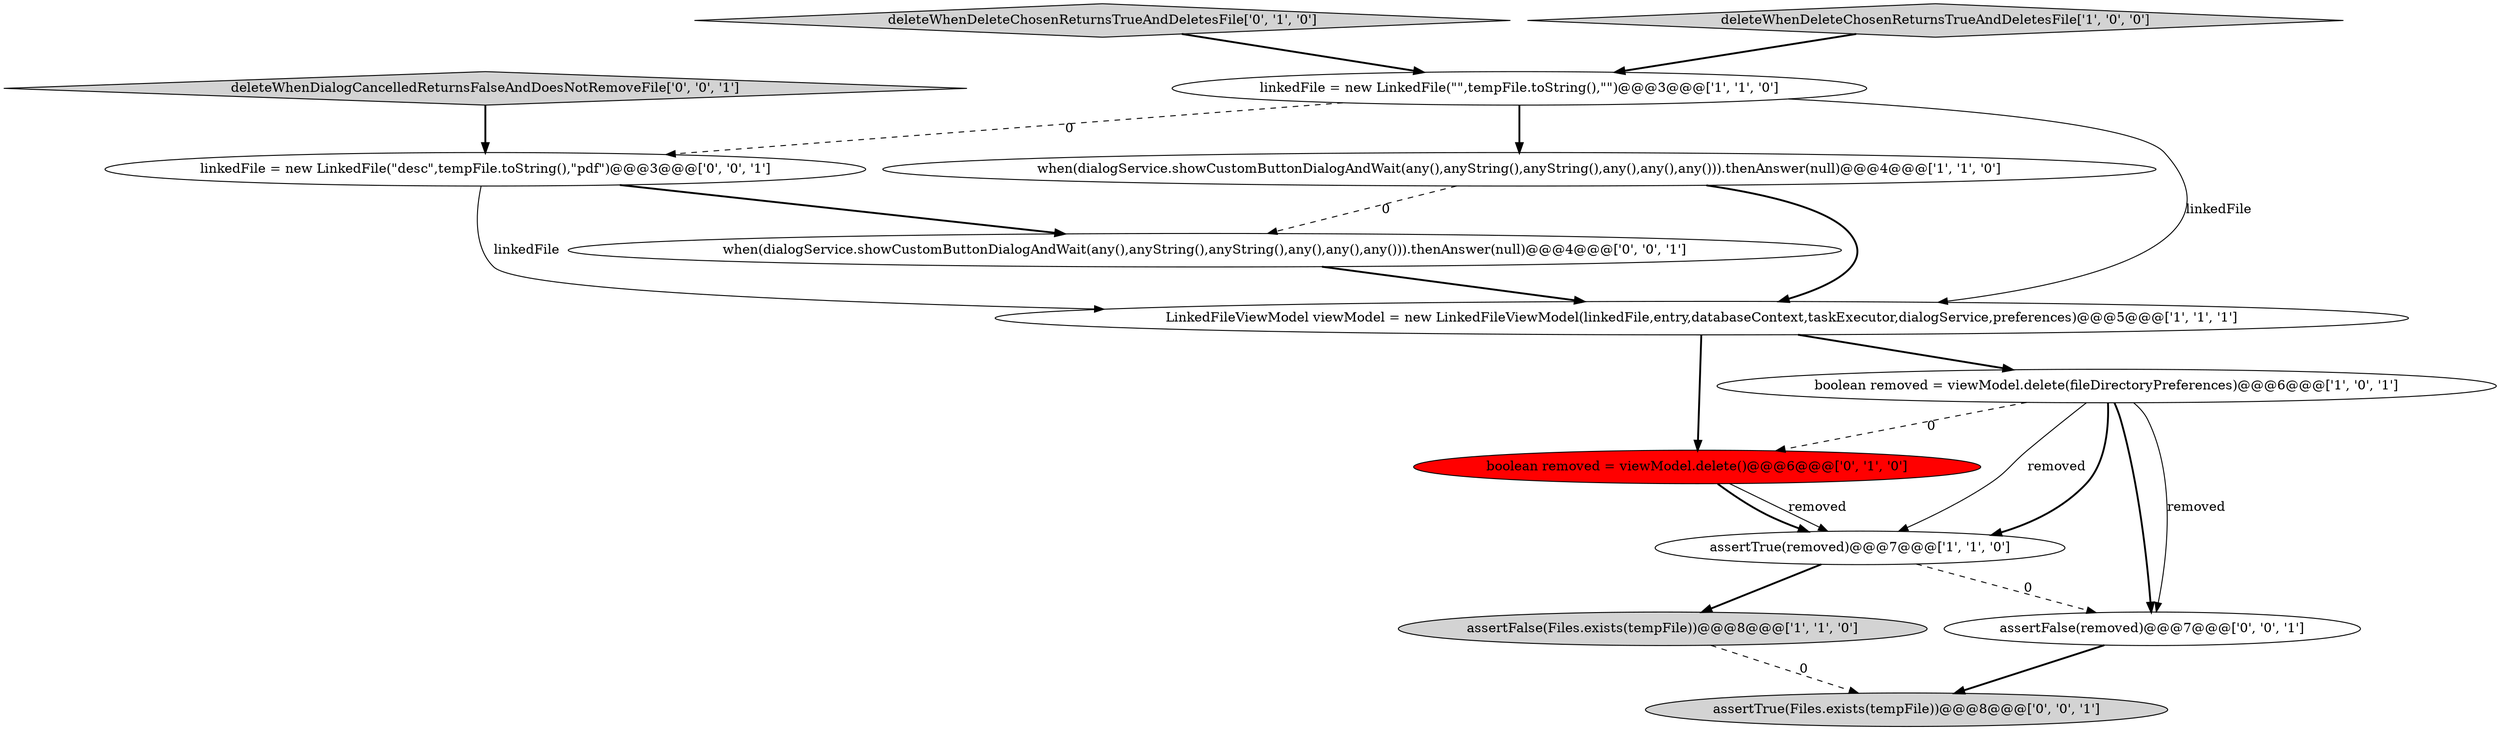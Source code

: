 digraph {
3 [style = filled, label = "assertFalse(Files.exists(tempFile))@@@8@@@['1', '1', '0']", fillcolor = lightgray, shape = ellipse image = "AAA0AAABBB1BBB"];
7 [style = filled, label = "deleteWhenDeleteChosenReturnsTrueAndDeletesFile['0', '1', '0']", fillcolor = lightgray, shape = diamond image = "AAA0AAABBB2BBB"];
8 [style = filled, label = "boolean removed = viewModel.delete()@@@6@@@['0', '1', '0']", fillcolor = red, shape = ellipse image = "AAA1AAABBB2BBB"];
9 [style = filled, label = "assertFalse(removed)@@@7@@@['0', '0', '1']", fillcolor = white, shape = ellipse image = "AAA0AAABBB3BBB"];
6 [style = filled, label = "linkedFile = new LinkedFile(\"\",tempFile.toString(),\"\")@@@3@@@['1', '1', '0']", fillcolor = white, shape = ellipse image = "AAA0AAABBB1BBB"];
11 [style = filled, label = "assertTrue(Files.exists(tempFile))@@@8@@@['0', '0', '1']", fillcolor = lightgray, shape = ellipse image = "AAA0AAABBB3BBB"];
10 [style = filled, label = "linkedFile = new LinkedFile(\"desc\",tempFile.toString(),\"pdf\")@@@3@@@['0', '0', '1']", fillcolor = white, shape = ellipse image = "AAA0AAABBB3BBB"];
13 [style = filled, label = "deleteWhenDialogCancelledReturnsFalseAndDoesNotRemoveFile['0', '0', '1']", fillcolor = lightgray, shape = diamond image = "AAA0AAABBB3BBB"];
2 [style = filled, label = "LinkedFileViewModel viewModel = new LinkedFileViewModel(linkedFile,entry,databaseContext,taskExecutor,dialogService,preferences)@@@5@@@['1', '1', '1']", fillcolor = white, shape = ellipse image = "AAA0AAABBB1BBB"];
12 [style = filled, label = "when(dialogService.showCustomButtonDialogAndWait(any(),anyString(),anyString(),any(),any(),any())).thenAnswer(null)@@@4@@@['0', '0', '1']", fillcolor = white, shape = ellipse image = "AAA0AAABBB3BBB"];
0 [style = filled, label = "boolean removed = viewModel.delete(fileDirectoryPreferences)@@@6@@@['1', '0', '1']", fillcolor = white, shape = ellipse image = "AAA0AAABBB1BBB"];
1 [style = filled, label = "when(dialogService.showCustomButtonDialogAndWait(any(),anyString(),anyString(),any(),any(),any())).thenAnswer(null)@@@4@@@['1', '1', '0']", fillcolor = white, shape = ellipse image = "AAA0AAABBB1BBB"];
5 [style = filled, label = "assertTrue(removed)@@@7@@@['1', '1', '0']", fillcolor = white, shape = ellipse image = "AAA0AAABBB1BBB"];
4 [style = filled, label = "deleteWhenDeleteChosenReturnsTrueAndDeletesFile['1', '0', '0']", fillcolor = lightgray, shape = diamond image = "AAA0AAABBB1BBB"];
5->3 [style = bold, label=""];
13->10 [style = bold, label=""];
0->9 [style = solid, label="removed"];
0->9 [style = bold, label=""];
9->11 [style = bold, label=""];
4->6 [style = bold, label=""];
0->5 [style = solid, label="removed"];
5->9 [style = dashed, label="0"];
8->5 [style = solid, label="removed"];
6->10 [style = dashed, label="0"];
6->1 [style = bold, label=""];
1->12 [style = dashed, label="0"];
12->2 [style = bold, label=""];
2->0 [style = bold, label=""];
8->5 [style = bold, label=""];
10->12 [style = bold, label=""];
7->6 [style = bold, label=""];
0->8 [style = dashed, label="0"];
1->2 [style = bold, label=""];
6->2 [style = solid, label="linkedFile"];
3->11 [style = dashed, label="0"];
10->2 [style = solid, label="linkedFile"];
2->8 [style = bold, label=""];
0->5 [style = bold, label=""];
}
